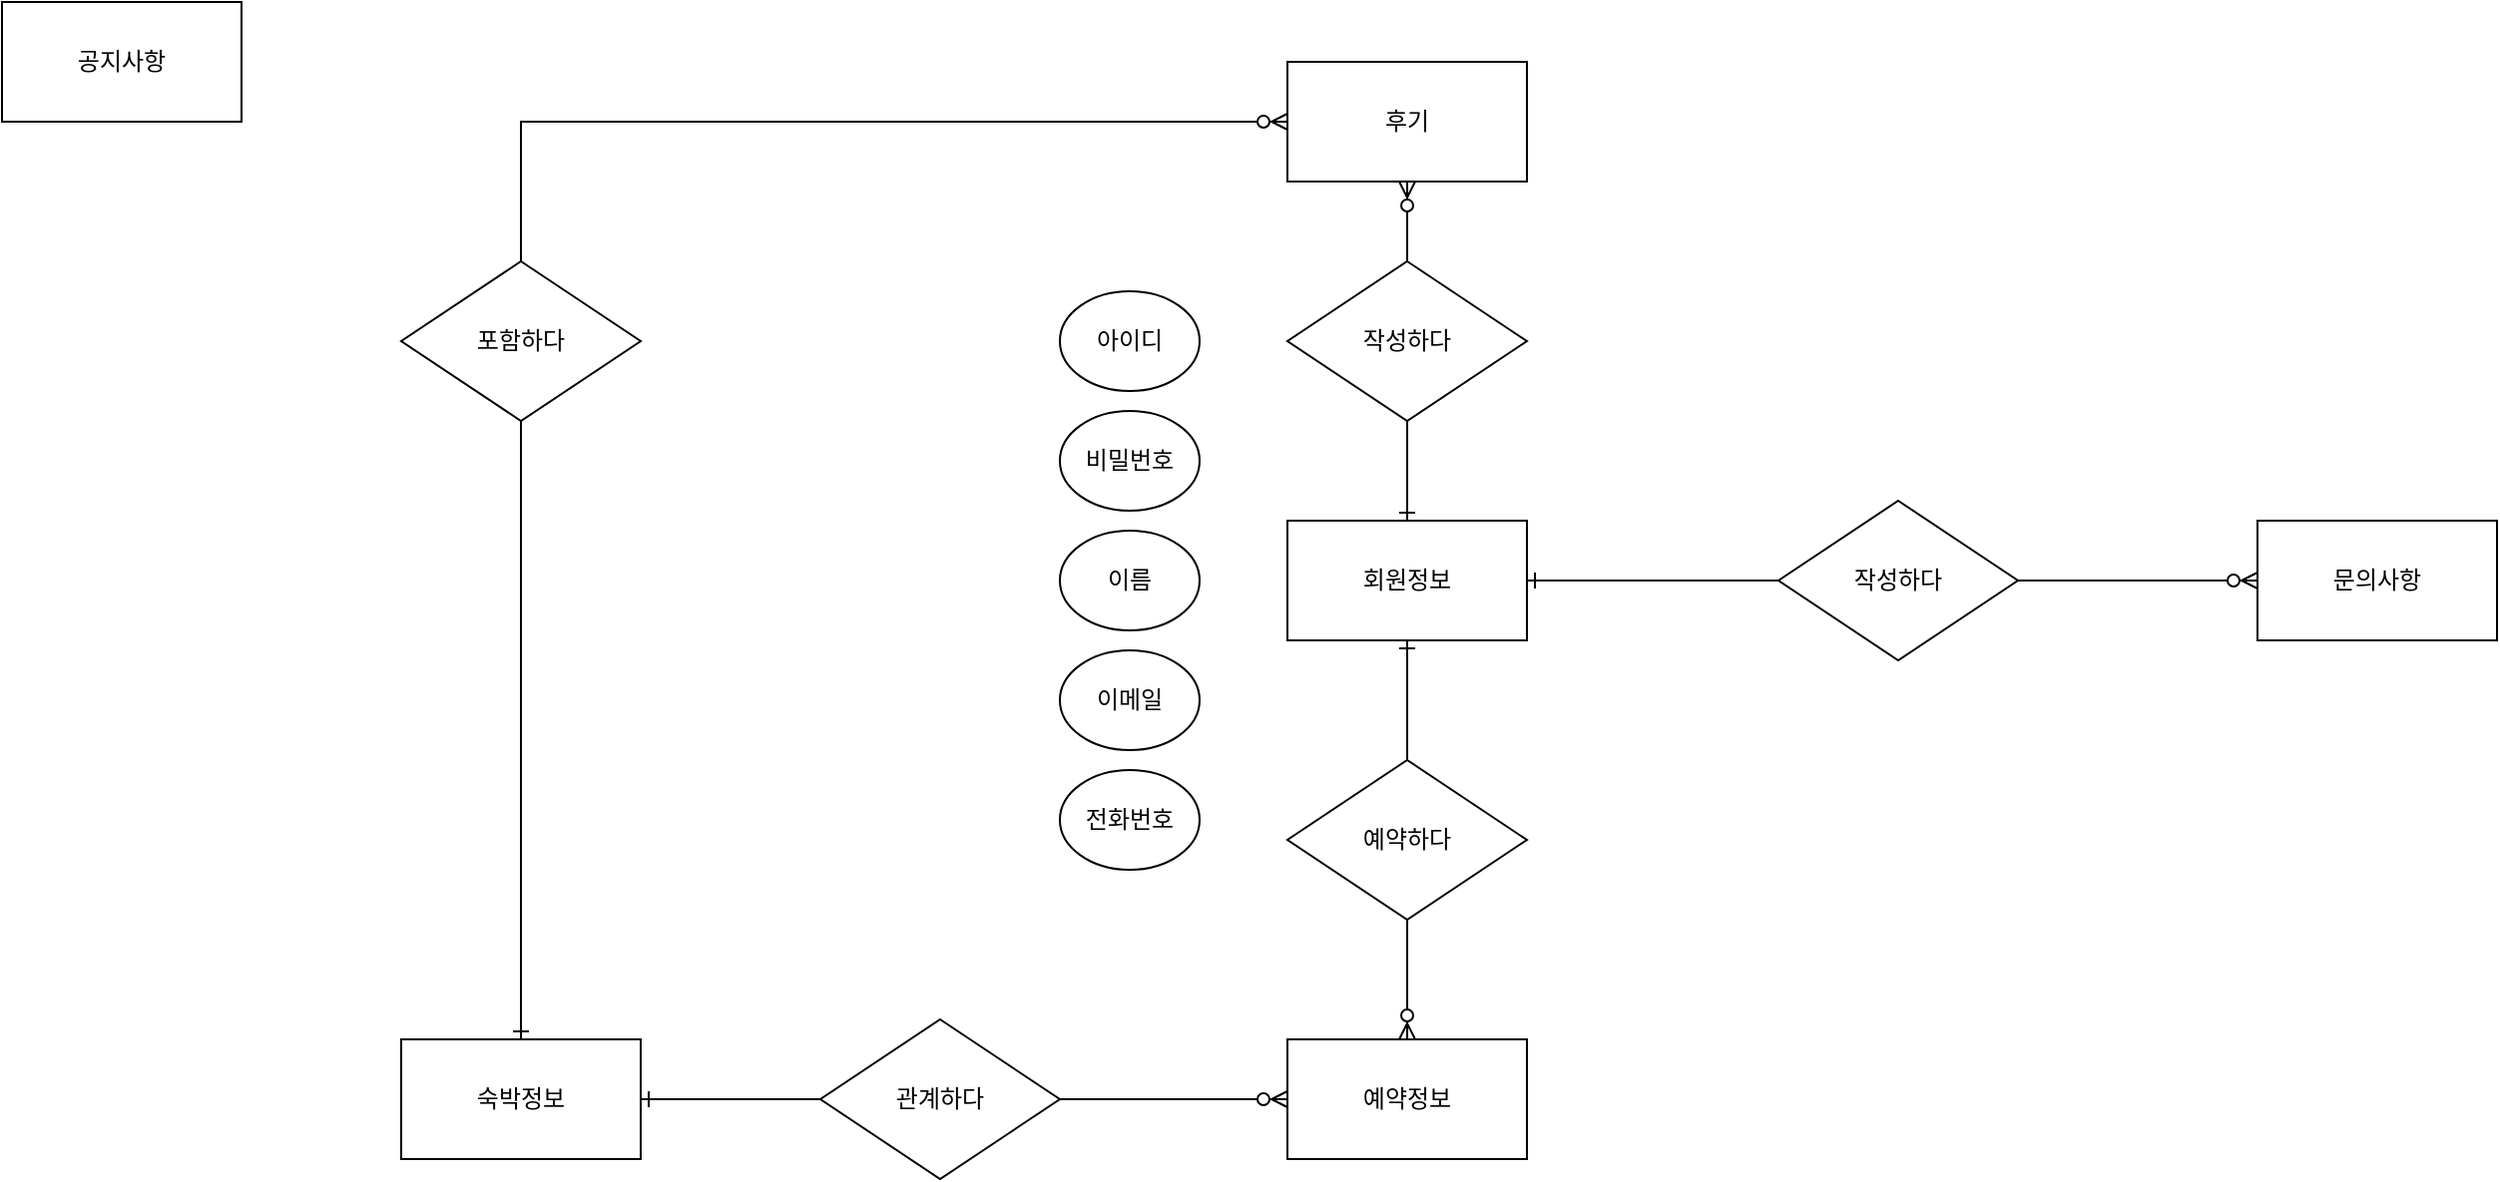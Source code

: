 <mxfile version="14.6.0" type="github"><diagram id="0EiFzzbxyHH2jEoU4lUf" name="Page-1"><mxGraphModel dx="1422" dy="1874" grid="1" gridSize="10" guides="1" tooltips="1" connect="1" arrows="1" fold="1" page="1" pageScale="1" pageWidth="827" pageHeight="1169" math="0" shadow="0"><root><mxCell id="0"/><mxCell id="1" parent="0"/><mxCell id="XE4UK99OcYWblGDHAo1M-10" style="edgeStyle=orthogonalEdgeStyle;rounded=0;orthogonalLoop=1;jettySize=auto;html=1;exitX=0.5;exitY=0;exitDx=0;exitDy=0;endArrow=ERzeroToMany;endFill=1;startArrow=ERone;startFill=0;" edge="1" parent="1" source="XE4UK99OcYWblGDHAo1M-1" target="XE4UK99OcYWblGDHAo1M-5"><mxGeometry relative="1" as="geometry"/></mxCell><mxCell id="XE4UK99OcYWblGDHAo1M-14" style="edgeStyle=orthogonalEdgeStyle;rounded=0;orthogonalLoop=1;jettySize=auto;html=1;exitX=1;exitY=0.5;exitDx=0;exitDy=0;endArrow=ERzeroToMany;endFill=1;startArrow=ERone;startFill=0;entryX=0;entryY=0.5;entryDx=0;entryDy=0;" edge="1" parent="1" source="XE4UK99OcYWblGDHAo1M-1" target="XE4UK99OcYWblGDHAo1M-2"><mxGeometry relative="1" as="geometry"><mxPoint x="1104" y="160" as="targetPoint"/></mxGeometry></mxCell><mxCell id="XE4UK99OcYWblGDHAo1M-15" style="edgeStyle=orthogonalEdgeStyle;rounded=0;orthogonalLoop=1;jettySize=auto;html=1;exitX=0.5;exitY=1;exitDx=0;exitDy=0;startArrow=none;startFill=0;endArrow=ERzeroToMany;endFill=1;" edge="1" parent="1" source="XE4UK99OcYWblGDHAo1M-22" target="XE4UK99OcYWblGDHAo1M-3"><mxGeometry relative="1" as="geometry"/></mxCell><mxCell id="XE4UK99OcYWblGDHAo1M-1" value="&lt;font style=&quot;vertical-align: inherit&quot;&gt;&lt;font style=&quot;vertical-align: inherit&quot;&gt;회원정보&lt;/font&gt;&lt;/font&gt;" style="rounded=0;whiteSpace=wrap;html=1;" vertex="1" parent="1"><mxGeometry x="764" y="130" width="120" height="60" as="geometry"/></mxCell><mxCell id="XE4UK99OcYWblGDHAo1M-2" value="문의사항" style="rounded=0;whiteSpace=wrap;html=1;" vertex="1" parent="1"><mxGeometry x="1250" y="130" width="120" height="60" as="geometry"/></mxCell><mxCell id="XE4UK99OcYWblGDHAo1M-17" style="edgeStyle=orthogonalEdgeStyle;rounded=0;orthogonalLoop=1;jettySize=auto;html=1;exitX=0;exitY=0.5;exitDx=0;exitDy=0;entryX=1;entryY=0.5;entryDx=0;entryDy=0;startArrow=ERzeroToMany;startFill=1;endArrow=ERone;endFill=0;" edge="1" parent="1" source="XE4UK99OcYWblGDHAo1M-3" target="XE4UK99OcYWblGDHAo1M-4"><mxGeometry relative="1" as="geometry"/></mxCell><mxCell id="XE4UK99OcYWblGDHAo1M-3" value="예약정보" style="rounded=0;whiteSpace=wrap;html=1;" vertex="1" parent="1"><mxGeometry x="764" y="390" width="120" height="60" as="geometry"/></mxCell><mxCell id="XE4UK99OcYWblGDHAo1M-18" style="edgeStyle=orthogonalEdgeStyle;rounded=0;orthogonalLoop=1;jettySize=auto;html=1;exitX=0.5;exitY=0;exitDx=0;exitDy=0;entryX=0;entryY=0.5;entryDx=0;entryDy=0;startArrow=ERone;startFill=0;endArrow=ERzeroToMany;endFill=1;" edge="1" parent="1" source="XE4UK99OcYWblGDHAo1M-4" target="XE4UK99OcYWblGDHAo1M-5"><mxGeometry relative="1" as="geometry"/></mxCell><mxCell id="XE4UK99OcYWblGDHAo1M-4" value="숙박정보" style="rounded=0;whiteSpace=wrap;html=1;" vertex="1" parent="1"><mxGeometry x="320" y="390" width="120" height="60" as="geometry"/></mxCell><mxCell id="XE4UK99OcYWblGDHAo1M-5" value="후기" style="rounded=0;whiteSpace=wrap;html=1;" vertex="1" parent="1"><mxGeometry x="764" y="-100" width="120" height="60" as="geometry"/></mxCell><mxCell id="XE4UK99OcYWblGDHAo1M-7" value="공지사항" style="rounded=0;whiteSpace=wrap;html=1;" vertex="1" parent="1"><mxGeometry x="120" y="-130" width="120" height="60" as="geometry"/></mxCell><mxCell id="XE4UK99OcYWblGDHAo1M-20" value="작성하다" style="rhombus;whiteSpace=wrap;html=1;" vertex="1" parent="1"><mxGeometry x="764" width="120" height="80" as="geometry"/></mxCell><mxCell id="XE4UK99OcYWblGDHAo1M-21" value="작성하다" style="rhombus;whiteSpace=wrap;html=1;" vertex="1" parent="1"><mxGeometry x="1010" y="120" width="120" height="80" as="geometry"/></mxCell><mxCell id="XE4UK99OcYWblGDHAo1M-22" value="예약하다" style="rhombus;whiteSpace=wrap;html=1;" vertex="1" parent="1"><mxGeometry x="764" y="250" width="120" height="80" as="geometry"/></mxCell><mxCell id="XE4UK99OcYWblGDHAo1M-23" value="" style="edgeStyle=orthogonalEdgeStyle;rounded=0;orthogonalLoop=1;jettySize=auto;html=1;exitX=0.5;exitY=1;exitDx=0;exitDy=0;startArrow=ERone;startFill=0;endArrow=none;endFill=1;" edge="1" parent="1" source="XE4UK99OcYWblGDHAo1M-1" target="XE4UK99OcYWblGDHAo1M-22"><mxGeometry relative="1" as="geometry"><mxPoint x="824" y="190" as="sourcePoint"/><mxPoint x="824" y="390" as="targetPoint"/></mxGeometry></mxCell><mxCell id="XE4UK99OcYWblGDHAo1M-24" value="관계하다" style="rhombus;whiteSpace=wrap;html=1;" vertex="1" parent="1"><mxGeometry x="530" y="380" width="120" height="80" as="geometry"/></mxCell><mxCell id="XE4UK99OcYWblGDHAo1M-25" value="포함하다" style="rhombus;whiteSpace=wrap;html=1;" vertex="1" parent="1"><mxGeometry x="320" width="120" height="80" as="geometry"/></mxCell><mxCell id="XE4UK99OcYWblGDHAo1M-27" value="비밀번호" style="ellipse;whiteSpace=wrap;html=1;" vertex="1" parent="1"><mxGeometry x="650" y="75" width="70" height="50" as="geometry"/></mxCell><mxCell id="XE4UK99OcYWblGDHAo1M-28" value="이름" style="ellipse;whiteSpace=wrap;html=1;" vertex="1" parent="1"><mxGeometry x="650" y="135" width="70" height="50" as="geometry"/></mxCell><mxCell id="XE4UK99OcYWblGDHAo1M-29" value="이메일" style="ellipse;whiteSpace=wrap;html=1;" vertex="1" parent="1"><mxGeometry x="650" y="195" width="70" height="50" as="geometry"/></mxCell><mxCell id="XE4UK99OcYWblGDHAo1M-30" value="전화번호" style="ellipse;whiteSpace=wrap;html=1;" vertex="1" parent="1"><mxGeometry x="650" y="255" width="70" height="50" as="geometry"/></mxCell><mxCell id="XE4UK99OcYWblGDHAo1M-31" value="아이디" style="ellipse;whiteSpace=wrap;html=1;" vertex="1" parent="1"><mxGeometry x="650" y="15" width="70" height="50" as="geometry"/></mxCell></root></mxGraphModel></diagram></mxfile>